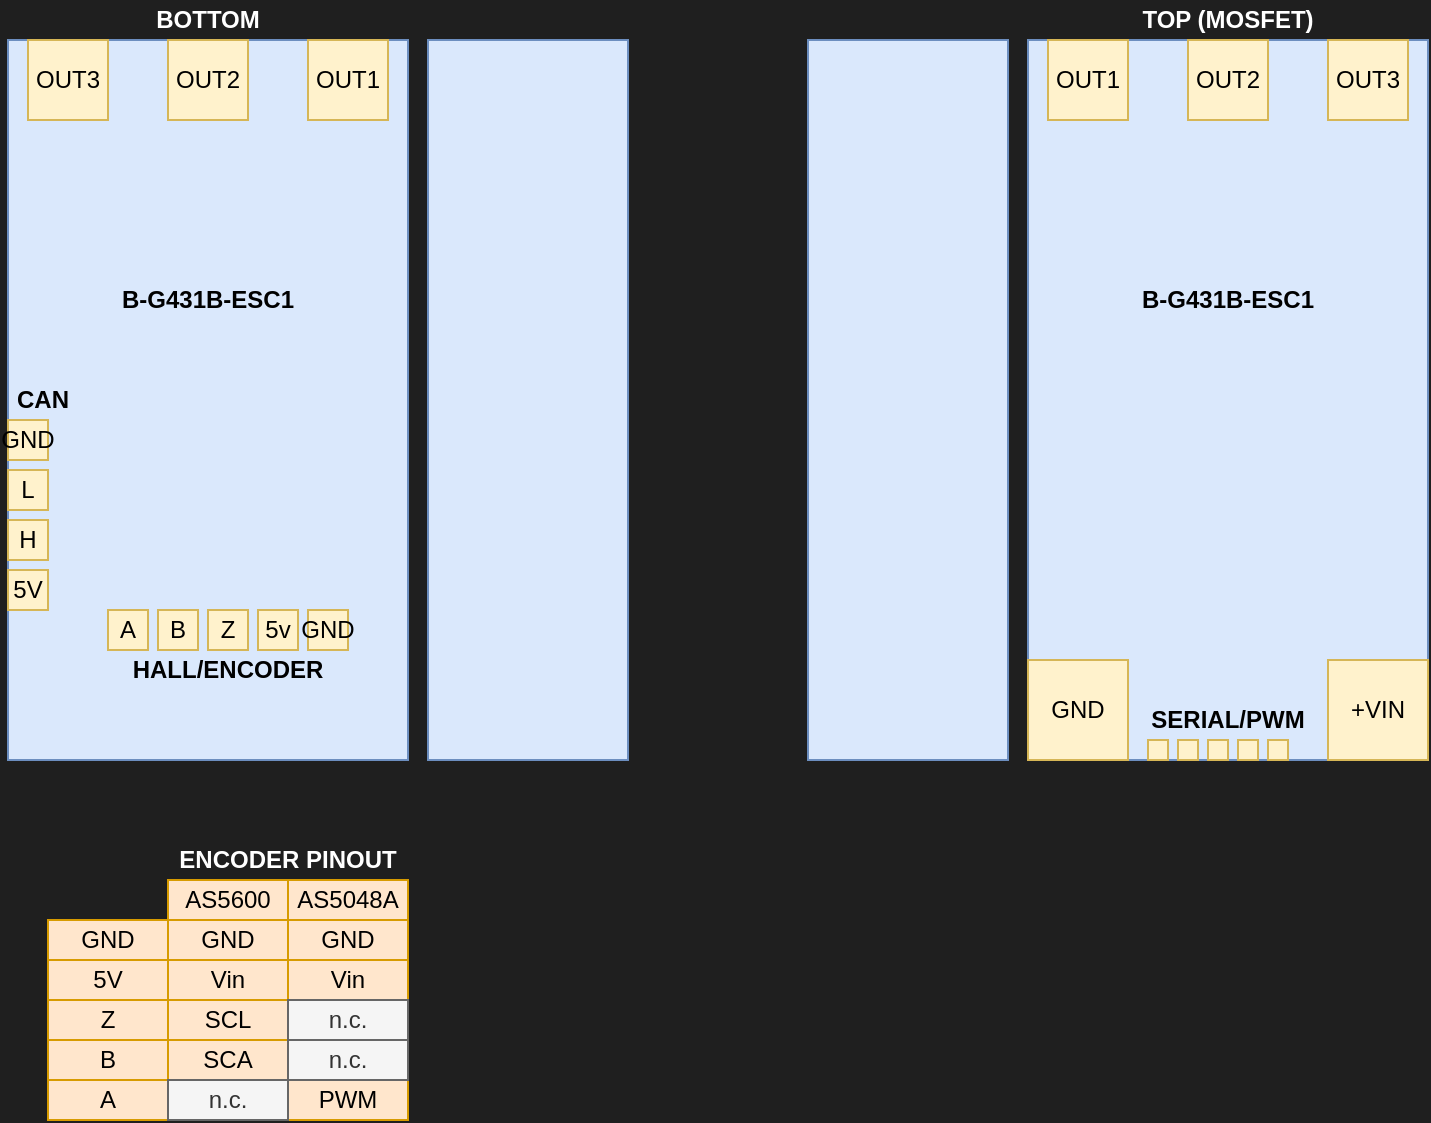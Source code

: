 <mxfile version="14.6.13" type="device"><diagram id="PP9ivR4Gw5DzR5AxJV0u" name="Page-1"><mxGraphModel dx="1102" dy="942" grid="0" gridSize="5" guides="1" tooltips="1" connect="1" arrows="1" fold="1" page="0" pageScale="1" pageWidth="827" pageHeight="1169" background="#1F1F1F" math="0" shadow="0"><root><mxCell id="0"/><mxCell id="1" parent="0"/><mxCell id="SNFOSSYO7j6AQ9OkxbM1-2" value="" style="rounded=0;whiteSpace=wrap;html=1;fillColor=#dae8fc;strokeColor=#6c8ebf;" parent="1" vertex="1"><mxGeometry x="240" y="400" width="200" height="360" as="geometry"/></mxCell><mxCell id="SNFOSSYO7j6AQ9OkxbM1-4" value="OUT3" style="whiteSpace=wrap;html=1;aspect=fixed;fillColor=#fff2cc;strokeColor=#d6b656;" parent="1" vertex="1"><mxGeometry x="250" y="400" width="40" height="40" as="geometry"/></mxCell><mxCell id="SNFOSSYO7j6AQ9OkxbM1-7" value="GND" style="whiteSpace=wrap;html=1;aspect=fixed;fillColor=#fff2cc;strokeColor=#d6b656;" parent="1" vertex="1"><mxGeometry x="240" y="590" width="20" height="20" as="geometry"/></mxCell><mxCell id="SNFOSSYO7j6AQ9OkxbM1-8" value="L" style="whiteSpace=wrap;html=1;aspect=fixed;fillColor=#fff2cc;strokeColor=#d6b656;" parent="1" vertex="1"><mxGeometry x="240" y="615" width="20" height="20" as="geometry"/></mxCell><mxCell id="SNFOSSYO7j6AQ9OkxbM1-9" value="H" style="whiteSpace=wrap;html=1;aspect=fixed;fillColor=#fff2cc;strokeColor=#d6b656;" parent="1" vertex="1"><mxGeometry x="240" y="640" width="20" height="20" as="geometry"/></mxCell><mxCell id="SNFOSSYO7j6AQ9OkxbM1-10" value="5V" style="whiteSpace=wrap;html=1;aspect=fixed;fillColor=#fff2cc;strokeColor=#d6b656;" parent="1" vertex="1"><mxGeometry x="240" y="665" width="20" height="20" as="geometry"/></mxCell><mxCell id="SNFOSSYO7j6AQ9OkxbM1-11" value="A" style="whiteSpace=wrap;html=1;aspect=fixed;fillColor=#fff2cc;strokeColor=#d6b656;" parent="1" vertex="1"><mxGeometry x="290" y="685" width="20" height="20" as="geometry"/></mxCell><mxCell id="SNFOSSYO7j6AQ9OkxbM1-12" value="B" style="whiteSpace=wrap;html=1;aspect=fixed;fillColor=#fff2cc;strokeColor=#d6b656;" parent="1" vertex="1"><mxGeometry x="315" y="685" width="20" height="20" as="geometry"/></mxCell><mxCell id="SNFOSSYO7j6AQ9OkxbM1-13" value="Z" style="whiteSpace=wrap;html=1;aspect=fixed;fillColor=#fff2cc;strokeColor=#d6b656;" parent="1" vertex="1"><mxGeometry x="340" y="685" width="20" height="20" as="geometry"/></mxCell><mxCell id="SNFOSSYO7j6AQ9OkxbM1-14" value="5v" style="whiteSpace=wrap;html=1;aspect=fixed;fillColor=#fff2cc;strokeColor=#d6b656;" parent="1" vertex="1"><mxGeometry x="365" y="685" width="20" height="20" as="geometry"/></mxCell><mxCell id="SNFOSSYO7j6AQ9OkxbM1-15" value="GND" style="whiteSpace=wrap;html=1;aspect=fixed;fillColor=#fff2cc;strokeColor=#d6b656;" parent="1" vertex="1"><mxGeometry x="390" y="685" width="20" height="20" as="geometry"/></mxCell><mxCell id="SNFOSSYO7j6AQ9OkxbM1-16" value="OUT2" style="whiteSpace=wrap;html=1;aspect=fixed;fillColor=#fff2cc;strokeColor=#d6b656;" parent="1" vertex="1"><mxGeometry x="320" y="400" width="40" height="40" as="geometry"/></mxCell><mxCell id="SNFOSSYO7j6AQ9OkxbM1-17" value="OUT1" style="whiteSpace=wrap;html=1;aspect=fixed;fillColor=#fff2cc;strokeColor=#d6b656;" parent="1" vertex="1"><mxGeometry x="390" y="400" width="40" height="40" as="geometry"/></mxCell><mxCell id="SNFOSSYO7j6AQ9OkxbM1-18" value="" style="rounded=0;whiteSpace=wrap;html=1;fillColor=#dae8fc;strokeColor=#6c8ebf;" parent="1" vertex="1"><mxGeometry x="450" y="400" width="100" height="360" as="geometry"/></mxCell><mxCell id="SNFOSSYO7j6AQ9OkxbM1-19" value="BOTTOM" style="text;html=1;strokeColor=none;fillColor=none;align=center;verticalAlign=middle;whiteSpace=wrap;rounded=0;fontStyle=1;fontColor=#FFFFFF;" parent="1" vertex="1"><mxGeometry x="240" y="380" width="200" height="20" as="geometry"/></mxCell><mxCell id="SNFOSSYO7j6AQ9OkxbM1-20" value="" style="rounded=0;whiteSpace=wrap;html=1;fillColor=#dae8fc;strokeColor=#6c8ebf;" parent="1" vertex="1"><mxGeometry x="750" y="400" width="200" height="360" as="geometry"/></mxCell><mxCell id="SNFOSSYO7j6AQ9OkxbM1-21" value="OUT1" style="whiteSpace=wrap;html=1;aspect=fixed;fillColor=#fff2cc;strokeColor=#d6b656;" parent="1" vertex="1"><mxGeometry x="760" y="400" width="40" height="40" as="geometry"/></mxCell><mxCell id="SNFOSSYO7j6AQ9OkxbM1-29" value="GND" style="whiteSpace=wrap;html=1;aspect=fixed;fillColor=#fff2cc;strokeColor=#d6b656;" parent="1" vertex="1"><mxGeometry x="750" y="710" width="50" height="50" as="geometry"/></mxCell><mxCell id="SNFOSSYO7j6AQ9OkxbM1-31" value="OUT2" style="whiteSpace=wrap;html=1;aspect=fixed;fillColor=#fff2cc;strokeColor=#d6b656;" parent="1" vertex="1"><mxGeometry x="830" y="400" width="40" height="40" as="geometry"/></mxCell><mxCell id="SNFOSSYO7j6AQ9OkxbM1-32" value="OUT3" style="whiteSpace=wrap;html=1;aspect=fixed;fillColor=#fff2cc;strokeColor=#d6b656;" parent="1" vertex="1"><mxGeometry x="900" y="400" width="40" height="40" as="geometry"/></mxCell><mxCell id="SNFOSSYO7j6AQ9OkxbM1-33" value="" style="rounded=0;whiteSpace=wrap;html=1;fillColor=#dae8fc;strokeColor=#6c8ebf;" parent="1" vertex="1"><mxGeometry x="640" y="400" width="100" height="360" as="geometry"/></mxCell><mxCell id="SNFOSSYO7j6AQ9OkxbM1-34" value="TOP (MOSFET)" style="text;html=1;strokeColor=none;fillColor=none;align=center;verticalAlign=middle;whiteSpace=wrap;rounded=0;fontStyle=1;fontColor=#FFFFFF;" parent="1" vertex="1"><mxGeometry x="750" y="380" width="200" height="20" as="geometry"/></mxCell><mxCell id="SNFOSSYO7j6AQ9OkxbM1-35" value="+VIN" style="whiteSpace=wrap;html=1;aspect=fixed;fillColor=#fff2cc;strokeColor=#d6b656;" parent="1" vertex="1"><mxGeometry x="900" y="710" width="50" height="50" as="geometry"/></mxCell><mxCell id="SNFOSSYO7j6AQ9OkxbM1-37" value="" style="whiteSpace=wrap;html=1;aspect=fixed;fillColor=#fff2cc;strokeColor=#d6b656;" parent="1" vertex="1"><mxGeometry x="810" y="750" width="10" height="10" as="geometry"/></mxCell><mxCell id="SNFOSSYO7j6AQ9OkxbM1-40" value="" style="whiteSpace=wrap;html=1;aspect=fixed;fillColor=#fff2cc;strokeColor=#d6b656;" parent="1" vertex="1"><mxGeometry x="825" y="750" width="10" height="10" as="geometry"/></mxCell><mxCell id="SNFOSSYO7j6AQ9OkxbM1-41" value="" style="whiteSpace=wrap;html=1;aspect=fixed;fillColor=#fff2cc;strokeColor=#d6b656;" parent="1" vertex="1"><mxGeometry x="840" y="750" width="10" height="10" as="geometry"/></mxCell><mxCell id="SNFOSSYO7j6AQ9OkxbM1-42" value="" style="whiteSpace=wrap;html=1;aspect=fixed;fillColor=#fff2cc;strokeColor=#d6b656;" parent="1" vertex="1"><mxGeometry x="855" y="750" width="10" height="10" as="geometry"/></mxCell><mxCell id="SNFOSSYO7j6AQ9OkxbM1-43" value="" style="whiteSpace=wrap;html=1;aspect=fixed;fillColor=#fff2cc;strokeColor=#d6b656;" parent="1" vertex="1"><mxGeometry x="870" y="750" width="10" height="10" as="geometry"/></mxCell><mxCell id="SNFOSSYO7j6AQ9OkxbM1-44" value="CAN" style="text;html=1;strokeColor=none;fillColor=none;align=center;verticalAlign=middle;whiteSpace=wrap;rounded=0;fontStyle=1" parent="1" vertex="1"><mxGeometry x="240" y="570" width="35" height="20" as="geometry"/></mxCell><mxCell id="SNFOSSYO7j6AQ9OkxbM1-45" value="HALL/ENCODER" style="text;html=1;strokeColor=none;fillColor=none;align=center;verticalAlign=middle;whiteSpace=wrap;rounded=0;fontStyle=1" parent="1" vertex="1"><mxGeometry x="290" y="705" width="120" height="20" as="geometry"/></mxCell><mxCell id="SNFOSSYO7j6AQ9OkxbM1-46" value="SERIAL/PWM" style="text;html=1;strokeColor=none;fillColor=none;align=center;verticalAlign=middle;whiteSpace=wrap;rounded=0;fontStyle=1" parent="1" vertex="1"><mxGeometry x="800" y="730" width="100" height="20" as="geometry"/></mxCell><mxCell id="SNFOSSYO7j6AQ9OkxbM1-47" value="AS5600" style="rounded=0;whiteSpace=wrap;html=1;fillColor=#ffe6cc;strokeColor=#d79b00;" parent="1" vertex="1"><mxGeometry x="320" y="820" width="60" height="20" as="geometry"/></mxCell><mxCell id="SNFOSSYO7j6AQ9OkxbM1-48" value="AS5048A" style="rounded=0;whiteSpace=wrap;html=1;fillColor=#ffe6cc;strokeColor=#d79b00;" parent="1" vertex="1"><mxGeometry x="380" y="820" width="60" height="20" as="geometry"/></mxCell><mxCell id="SNFOSSYO7j6AQ9OkxbM1-49" value="GND" style="rounded=0;whiteSpace=wrap;html=1;fillColor=#ffe6cc;strokeColor=#d79b00;" parent="1" vertex="1"><mxGeometry x="260" y="840" width="60" height="20" as="geometry"/></mxCell><mxCell id="SNFOSSYO7j6AQ9OkxbM1-50" value="5V" style="rounded=0;whiteSpace=wrap;html=1;fillColor=#ffe6cc;strokeColor=#d79b00;" parent="1" vertex="1"><mxGeometry x="260" y="860" width="60" height="20" as="geometry"/></mxCell><mxCell id="SNFOSSYO7j6AQ9OkxbM1-51" value="Z" style="rounded=0;whiteSpace=wrap;html=1;fillColor=#ffe6cc;strokeColor=#d79b00;" parent="1" vertex="1"><mxGeometry x="260" y="880" width="60" height="20" as="geometry"/></mxCell><mxCell id="SNFOSSYO7j6AQ9OkxbM1-52" value="B" style="rounded=0;whiteSpace=wrap;html=1;fillColor=#ffe6cc;strokeColor=#d79b00;" parent="1" vertex="1"><mxGeometry x="260" y="900" width="60" height="20" as="geometry"/></mxCell><mxCell id="SNFOSSYO7j6AQ9OkxbM1-53" value="A" style="rounded=0;whiteSpace=wrap;html=1;fillColor=#ffe6cc;strokeColor=#d79b00;" parent="1" vertex="1"><mxGeometry x="260" y="920" width="60" height="20" as="geometry"/></mxCell><mxCell id="SNFOSSYO7j6AQ9OkxbM1-54" value="GND" style="rounded=0;whiteSpace=wrap;html=1;fillColor=#ffe6cc;strokeColor=#d79b00;" parent="1" vertex="1"><mxGeometry x="320" y="840" width="60" height="20" as="geometry"/></mxCell><mxCell id="SNFOSSYO7j6AQ9OkxbM1-55" value="GND" style="rounded=0;whiteSpace=wrap;html=1;fillColor=#ffe6cc;strokeColor=#d79b00;" parent="1" vertex="1"><mxGeometry x="380" y="840" width="60" height="20" as="geometry"/></mxCell><mxCell id="SNFOSSYO7j6AQ9OkxbM1-57" value="Vin" style="rounded=0;whiteSpace=wrap;html=1;fillColor=#ffe6cc;strokeColor=#d79b00;" parent="1" vertex="1"><mxGeometry x="320" y="860" width="60" height="20" as="geometry"/></mxCell><mxCell id="SNFOSSYO7j6AQ9OkxbM1-59" value="Vin" style="rounded=0;whiteSpace=wrap;html=1;fillColor=#ffe6cc;strokeColor=#d79b00;" parent="1" vertex="1"><mxGeometry x="380" y="860" width="60" height="20" as="geometry"/></mxCell><mxCell id="SNFOSSYO7j6AQ9OkxbM1-60" value="PWM" style="rounded=0;whiteSpace=wrap;html=1;fillColor=#ffe6cc;strokeColor=#d79b00;" parent="1" vertex="1"><mxGeometry x="380" y="920" width="60" height="20" as="geometry"/></mxCell><mxCell id="SNFOSSYO7j6AQ9OkxbM1-61" value="SCL" style="rounded=0;whiteSpace=wrap;html=1;fillColor=#ffe6cc;strokeColor=#d79b00;" parent="1" vertex="1"><mxGeometry x="320" y="880" width="60" height="20" as="geometry"/></mxCell><mxCell id="SNFOSSYO7j6AQ9OkxbM1-62" value="SCA" style="rounded=0;whiteSpace=wrap;html=1;fillColor=#ffe6cc;strokeColor=#d79b00;" parent="1" vertex="1"><mxGeometry x="320" y="900" width="60" height="20" as="geometry"/></mxCell><mxCell id="SNFOSSYO7j6AQ9OkxbM1-63" value="n.c." style="rounded=0;whiteSpace=wrap;html=1;fillColor=#f5f5f5;strokeColor=#666666;fontColor=#333333;" parent="1" vertex="1"><mxGeometry x="380" y="880" width="60" height="20" as="geometry"/></mxCell><mxCell id="SNFOSSYO7j6AQ9OkxbM1-64" value="n.c." style="rounded=0;whiteSpace=wrap;html=1;fillColor=#f5f5f5;strokeColor=#666666;fontColor=#333333;" parent="1" vertex="1"><mxGeometry x="380" y="900" width="60" height="20" as="geometry"/></mxCell><mxCell id="SNFOSSYO7j6AQ9OkxbM1-65" value="n.c." style="rounded=0;whiteSpace=wrap;html=1;fillColor=#f5f5f5;strokeColor=#666666;fontColor=#333333;" parent="1" vertex="1"><mxGeometry x="320" y="920" width="60" height="20" as="geometry"/></mxCell><mxCell id="SNFOSSYO7j6AQ9OkxbM1-66" value="ENCODER PINOUT" style="text;html=1;align=center;verticalAlign=middle;whiteSpace=wrap;rounded=0;fontStyle=1;fontColor=#FFFFFF;" parent="1" vertex="1"><mxGeometry x="320" y="800" width="120" height="20" as="geometry"/></mxCell><mxCell id="SNFOSSYO7j6AQ9OkxbM1-67" value="B-G431B-ESC1" style="text;html=1;strokeColor=none;fillColor=none;align=center;verticalAlign=middle;whiteSpace=wrap;rounded=0;fontStyle=1" parent="1" vertex="1"><mxGeometry x="240" y="520" width="200" height="20" as="geometry"/></mxCell><mxCell id="SNFOSSYO7j6AQ9OkxbM1-68" value="B-G431B-ESC1" style="text;html=1;strokeColor=none;fillColor=none;align=center;verticalAlign=middle;whiteSpace=wrap;rounded=0;fontStyle=1" parent="1" vertex="1"><mxGeometry x="750" y="520" width="200" height="20" as="geometry"/></mxCell></root></mxGraphModel></diagram></mxfile>
